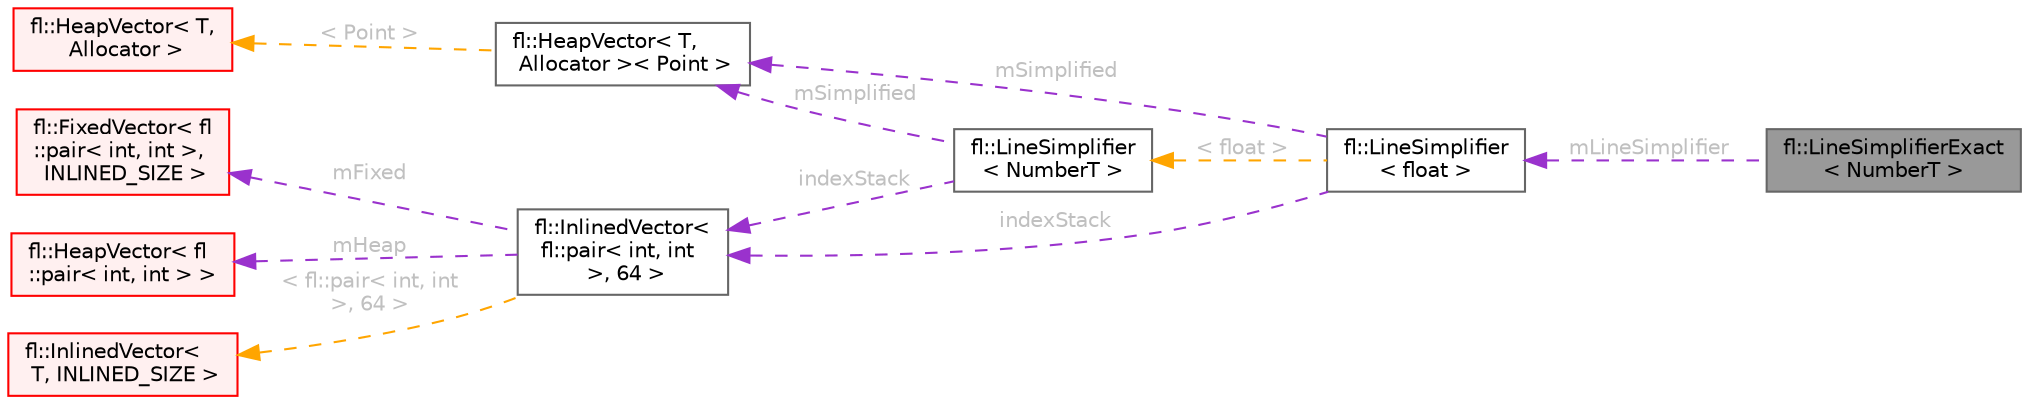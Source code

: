 digraph "fl::LineSimplifierExact&lt; NumberT &gt;"
{
 // INTERACTIVE_SVG=YES
 // LATEX_PDF_SIZE
  bgcolor="transparent";
  edge [fontname=Helvetica,fontsize=10,labelfontname=Helvetica,labelfontsize=10];
  node [fontname=Helvetica,fontsize=10,shape=box,height=0.2,width=0.4];
  rankdir="LR";
  Node1 [id="Node000001",label="fl::LineSimplifierExact\l\< NumberT \>",height=0.2,width=0.4,color="gray40", fillcolor="grey60", style="filled", fontcolor="black",tooltip=" "];
  Node2 -> Node1 [id="edge1_Node000001_Node000002",dir="back",color="darkorchid3",style="dashed",tooltip=" ",label=" mLineSimplifier",fontcolor="grey" ];
  Node2 [id="Node000002",label="fl::LineSimplifier\l\< float \>",height=0.2,width=0.4,color="gray40", fillcolor="white", style="filled",URL="$dc/d4a/classfl_1_1_line_simplifier.html",tooltip=" "];
  Node3 -> Node2 [id="edge2_Node000002_Node000003",dir="back",color="darkorchid3",style="dashed",tooltip=" ",label=" indexStack",fontcolor="grey" ];
  Node3 [id="Node000003",label="fl::InlinedVector\<\l fl::pair\< int, int\l \>, 64 \>",height=0.2,width=0.4,color="gray40", fillcolor="white", style="filled",URL="$da/d18/classfl_1_1_inlined_vector.html",tooltip=" "];
  Node4 -> Node3 [id="edge3_Node000003_Node000004",dir="back",color="darkorchid3",style="dashed",tooltip=" ",label=" mFixed",fontcolor="grey" ];
  Node4 [id="Node000004",label="fl::FixedVector\< fl\l::pair\< int, int \>,\l INLINED_SIZE \>",height=0.2,width=0.4,color="red", fillcolor="#FFF0F0", style="filled",URL="$d3/d73/classfl_1_1_fixed_vector.html",tooltip=" "];
  Node8 -> Node3 [id="edge4_Node000003_Node000008",dir="back",color="darkorchid3",style="dashed",tooltip=" ",label=" mHeap",fontcolor="grey" ];
  Node8 [id="Node000008",label="fl::HeapVector\< fl\l::pair\< int, int \> \>",height=0.2,width=0.4,color="red", fillcolor="#FFF0F0", style="filled",URL="$db/ddd/classfl_1_1_heap_vector.html",tooltip=" "];
  Node14 -> Node3 [id="edge5_Node000003_Node000014",dir="back",color="orange",style="dashed",tooltip=" ",label=" \< fl::pair\< int, int\l \>, 64 \>",fontcolor="grey" ];
  Node14 [id="Node000014",label="fl::InlinedVector\<\l T, INLINED_SIZE \>",height=0.2,width=0.4,color="red", fillcolor="#FFF0F0", style="filled",URL="$da/d18/classfl_1_1_inlined_vector.html",tooltip=" "];
  Node16 -> Node2 [id="edge6_Node000002_Node000016",dir="back",color="darkorchid3",style="dashed",tooltip=" ",label=" mSimplified",fontcolor="grey" ];
  Node16 [id="Node000016",label="fl::HeapVector\< T,\l Allocator \>\< Point \>",height=0.2,width=0.4,color="gray40", fillcolor="white", style="filled",URL="$db/ddd/classfl_1_1_heap_vector.html",tooltip=" "];
  Node17 -> Node16 [id="edge7_Node000016_Node000017",dir="back",color="orange",style="dashed",tooltip=" ",label=" \< Point \>",fontcolor="grey" ];
  Node17 [id="Node000017",label="fl::HeapVector\< T,\l Allocator \>",height=0.2,width=0.4,color="red", fillcolor="#FFF0F0", style="filled",URL="$db/ddd/classfl_1_1_heap_vector.html",tooltip=" "];
  Node18 -> Node2 [id="edge8_Node000002_Node000018",dir="back",color="orange",style="dashed",tooltip=" ",label=" \< float \>",fontcolor="grey" ];
  Node18 [id="Node000018",label="fl::LineSimplifier\l\< NumberT \>",height=0.2,width=0.4,color="gray40", fillcolor="white", style="filled",URL="$dc/d4a/classfl_1_1_line_simplifier.html",tooltip=" "];
  Node3 -> Node18 [id="edge9_Node000018_Node000003",dir="back",color="darkorchid3",style="dashed",tooltip=" ",label=" indexStack",fontcolor="grey" ];
  Node16 -> Node18 [id="edge10_Node000018_Node000016",dir="back",color="darkorchid3",style="dashed",tooltip=" ",label=" mSimplified",fontcolor="grey" ];
}
